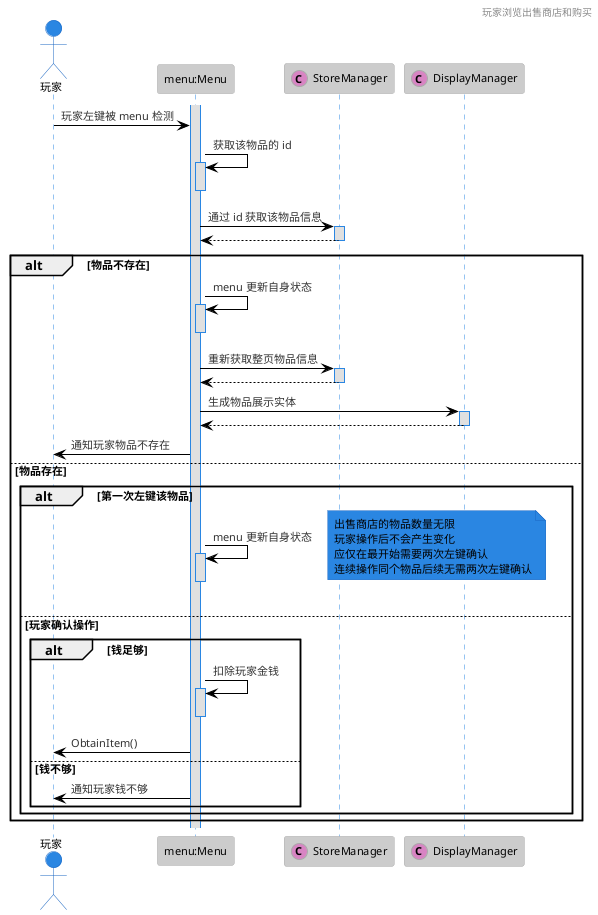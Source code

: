 @startuml sequence diagram
!theme reddress-lightblue

header 玩家浏览出售商店和购买

actor 玩家 as player
participant "menu:Menu" as Menu
participant StoreManager <<(C, #d884c3)>>
participant DisplayManager <<(C, #d884c3)>>

activate Menu

player -> Menu : 玩家左键被 menu 检测
Menu -> Menu : 获取该物品的 id
activate Menu
deactivate Menu
Menu -> StoreManager : 通过 id 获取该物品信息
activate StoreManager
Menu <-- StoreManager
deactivate StoreManager
alt 物品不存在
   Menu -> Menu : menu 更新自身状态
   activate Menu
   deactivate Menu
   Menu -> StoreManager : 重新获取整页物品信息
   activate StoreManager
   Menu <-- StoreManager
   deactivate StoreManager
   Menu -> DisplayManager : 生成物品展示实体
   activate DisplayManager
   Menu <-- DisplayManager
   deactivate DisplayManager
   player <- Menu : 通知玩家物品不存在
else 物品存在
   alt 第一次左键该物品
      Menu -> Menu : menu 更新自身状态
      note right
         出售商店的物品数量无限
         玩家操作后不会产生变化
         应仅在最开始需要两次左键确认
         连续操作同个物品后续无需两次左键确认
      end note
      activate Menu
      deactivate Menu
   else 玩家确认操作
      alt 钱足够
         Menu -> Menu : 扣除玩家金钱
         activate Menu
         deactivate Menu
         player <- Menu : ObtainItem()
      else 钱不够
         player <- Menu : 通知玩家钱不够
      end
   end
end

@enduml